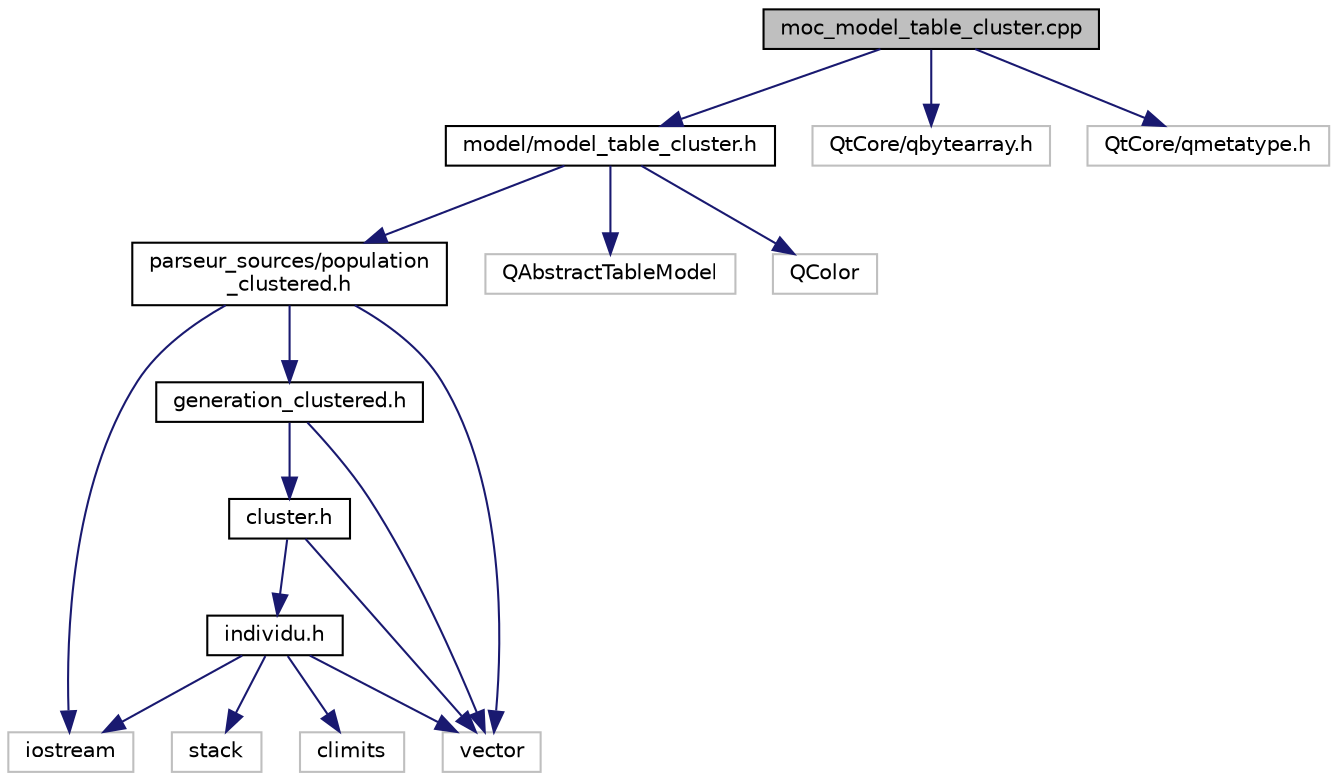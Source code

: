 digraph "moc_model_table_cluster.cpp"
{
  edge [fontname="Helvetica",fontsize="10",labelfontname="Helvetica",labelfontsize="10"];
  node [fontname="Helvetica",fontsize="10",shape=record];
  Node0 [label="moc_model_table_cluster.cpp",height=0.2,width=0.4,color="black", fillcolor="grey75", style="filled", fontcolor="black"];
  Node0 -> Node1 [color="midnightblue",fontsize="10",style="solid",fontname="Helvetica"];
  Node1 [label="model/model_table_cluster.h",height=0.2,width=0.4,color="black", fillcolor="white", style="filled",URL="$model__table__cluster_8h.html"];
  Node1 -> Node2 [color="midnightblue",fontsize="10",style="solid",fontname="Helvetica"];
  Node2 [label="parseur_sources/population\l_clustered.h",height=0.2,width=0.4,color="black", fillcolor="white", style="filled",URL="$population__clustered_8h.html"];
  Node2 -> Node3 [color="midnightblue",fontsize="10",style="solid",fontname="Helvetica"];
  Node3 [label="generation_clustered.h",height=0.2,width=0.4,color="black", fillcolor="white", style="filled",URL="$generation__clustered_8h.html"];
  Node3 -> Node4 [color="midnightblue",fontsize="10",style="solid",fontname="Helvetica"];
  Node4 [label="cluster.h",height=0.2,width=0.4,color="black", fillcolor="white", style="filled",URL="$cluster_8h.html"];
  Node4 -> Node5 [color="midnightblue",fontsize="10",style="solid",fontname="Helvetica"];
  Node5 [label="individu.h",height=0.2,width=0.4,color="black", fillcolor="white", style="filled",URL="$individu_8h.html"];
  Node5 -> Node6 [color="midnightblue",fontsize="10",style="solid",fontname="Helvetica"];
  Node6 [label="iostream",height=0.2,width=0.4,color="grey75", fillcolor="white", style="filled"];
  Node5 -> Node7 [color="midnightblue",fontsize="10",style="solid",fontname="Helvetica"];
  Node7 [label="vector",height=0.2,width=0.4,color="grey75", fillcolor="white", style="filled"];
  Node5 -> Node8 [color="midnightblue",fontsize="10",style="solid",fontname="Helvetica"];
  Node8 [label="stack",height=0.2,width=0.4,color="grey75", fillcolor="white", style="filled"];
  Node5 -> Node9 [color="midnightblue",fontsize="10",style="solid",fontname="Helvetica"];
  Node9 [label="climits",height=0.2,width=0.4,color="grey75", fillcolor="white", style="filled"];
  Node4 -> Node7 [color="midnightblue",fontsize="10",style="solid",fontname="Helvetica"];
  Node3 -> Node7 [color="midnightblue",fontsize="10",style="solid",fontname="Helvetica"];
  Node2 -> Node7 [color="midnightblue",fontsize="10",style="solid",fontname="Helvetica"];
  Node2 -> Node6 [color="midnightblue",fontsize="10",style="solid",fontname="Helvetica"];
  Node1 -> Node10 [color="midnightblue",fontsize="10",style="solid",fontname="Helvetica"];
  Node10 [label="QAbstractTableModel",height=0.2,width=0.4,color="grey75", fillcolor="white", style="filled"];
  Node1 -> Node11 [color="midnightblue",fontsize="10",style="solid",fontname="Helvetica"];
  Node11 [label="QColor",height=0.2,width=0.4,color="grey75", fillcolor="white", style="filled"];
  Node0 -> Node12 [color="midnightblue",fontsize="10",style="solid",fontname="Helvetica"];
  Node12 [label="QtCore/qbytearray.h",height=0.2,width=0.4,color="grey75", fillcolor="white", style="filled"];
  Node0 -> Node13 [color="midnightblue",fontsize="10",style="solid",fontname="Helvetica"];
  Node13 [label="QtCore/qmetatype.h",height=0.2,width=0.4,color="grey75", fillcolor="white", style="filled"];
}
